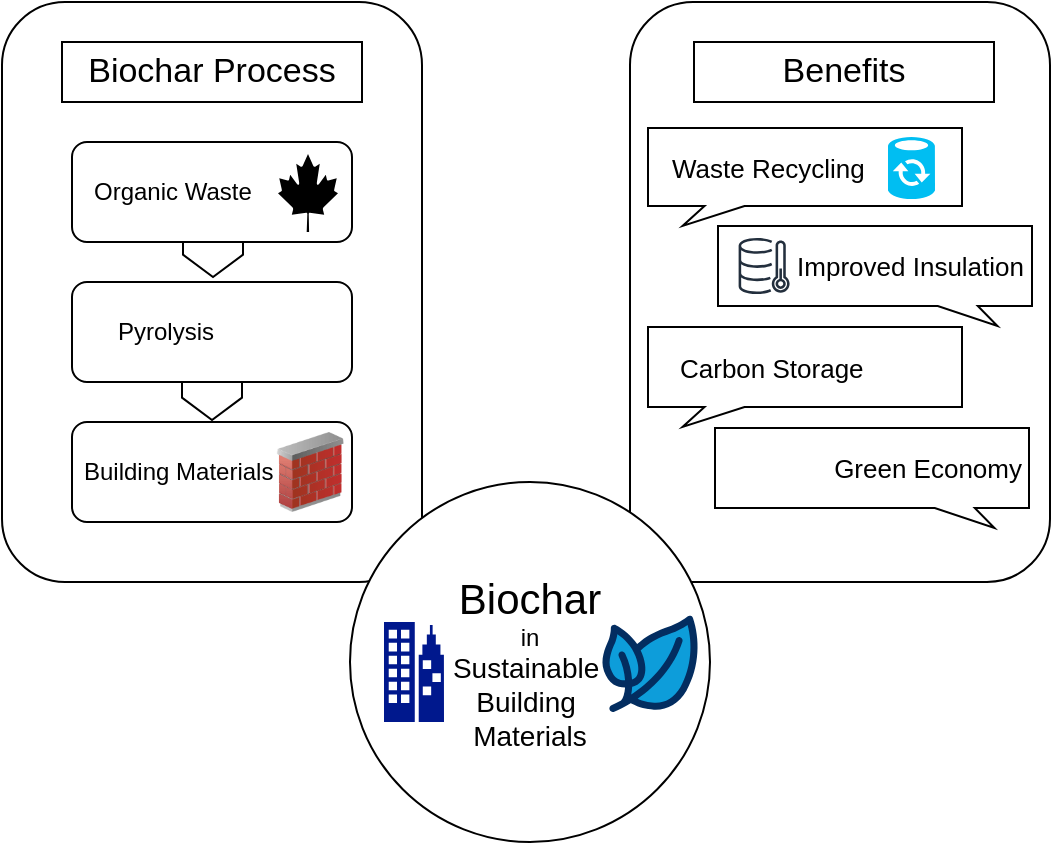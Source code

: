 <mxfile version="24.8.2">
  <diagram name="第 1 页" id="j_30NCowtK4b0P3ELQrv">
    <mxGraphModel dx="1213" dy="770" grid="1" gridSize="10" guides="1" tooltips="1" connect="1" arrows="1" fold="1" page="1" pageScale="1" pageWidth="827" pageHeight="1169" math="0" shadow="0">
      <root>
        <mxCell id="0" />
        <mxCell id="1" parent="0" />
        <mxCell id="CLI4j0MxpltVqXHwyUfP-18" value="" style="rounded=1;whiteSpace=wrap;html=1;" vertex="1" parent="1">
          <mxGeometry x="500" y="50" width="210" height="290" as="geometry" />
        </mxCell>
        <mxCell id="CLI4j0MxpltVqXHwyUfP-21" value="&lt;font style=&quot;font-size: 17px;&quot;&gt;Benefits&lt;/font&gt;" style="rounded=0;whiteSpace=wrap;html=1;" vertex="1" parent="1">
          <mxGeometry x="532" y="70" width="150" height="30" as="geometry" />
        </mxCell>
        <mxCell id="CLI4j0MxpltVqXHwyUfP-4" value="" style="rounded=1;whiteSpace=wrap;html=1;" vertex="1" parent="1">
          <mxGeometry x="186" y="50" width="210" height="290" as="geometry" />
        </mxCell>
        <mxCell id="CLI4j0MxpltVqXHwyUfP-17" value="" style="html=1;shadow=0;dashed=0;align=center;verticalAlign=middle;shape=mxgraph.arrows2.arrow;dy=0;dx=11.17;notch=0;rotation=90;" vertex="1" parent="1">
          <mxGeometry x="279" y="232" width="24" height="30" as="geometry" />
        </mxCell>
        <mxCell id="CLI4j0MxpltVqXHwyUfP-16" value="" style="html=1;shadow=0;dashed=0;align=center;verticalAlign=middle;shape=mxgraph.arrows2.arrow;dy=0;dx=11.17;notch=0;rotation=90;" vertex="1" parent="1">
          <mxGeometry x="282.5" y="163.5" width="18" height="30" as="geometry" />
        </mxCell>
        <mxCell id="CLI4j0MxpltVqXHwyUfP-1" value="&lt;font style=&quot;font-size: 21px;&quot;&gt;Biochar&lt;/font&gt;&lt;div&gt;in&lt;/div&gt;&lt;div&gt;&lt;font style=&quot;font-size: 14px;&quot;&gt;Sustainable&amp;nbsp;&lt;/font&gt;&lt;/div&gt;&lt;div&gt;&lt;font style=&quot;font-size: 14px;&quot;&gt;Building&amp;nbsp;&lt;/font&gt;&lt;/div&gt;&lt;div&gt;&lt;font style=&quot;font-size: 14px;&quot;&gt;Materials&lt;/font&gt;&lt;/div&gt;" style="ellipse;whiteSpace=wrap;html=1;aspect=fixed;" vertex="1" parent="1">
          <mxGeometry x="360" y="290" width="180" height="180" as="geometry" />
        </mxCell>
        <mxCell id="CLI4j0MxpltVqXHwyUfP-2" value="" style="sketch=0;aspect=fixed;pointerEvents=1;shadow=0;dashed=0;html=1;strokeColor=none;labelPosition=center;verticalLabelPosition=bottom;verticalAlign=top;align=center;fillColor=#00188D;shape=mxgraph.azure.enterprise" vertex="1" parent="1">
          <mxGeometry x="377" y="360" width="30" height="50" as="geometry" />
        </mxCell>
        <mxCell id="CLI4j0MxpltVqXHwyUfP-3" value="" style="verticalLabelPosition=bottom;aspect=fixed;html=1;shape=mxgraph.salesforce.sustainability;" vertex="1" parent="1">
          <mxGeometry x="485" y="356" width="50" height="50" as="geometry" />
        </mxCell>
        <mxCell id="CLI4j0MxpltVqXHwyUfP-5" value="&lt;font style=&quot;font-size: 17px;&quot;&gt;Biochar Process&lt;/font&gt;" style="rounded=0;whiteSpace=wrap;html=1;" vertex="1" parent="1">
          <mxGeometry x="216" y="70" width="150" height="30" as="geometry" />
        </mxCell>
        <mxCell id="CLI4j0MxpltVqXHwyUfP-6" value="Organic Waste" style="rounded=1;whiteSpace=wrap;html=1;align=left;spacingLeft=9;" vertex="1" parent="1">
          <mxGeometry x="221" y="120" width="140" height="50" as="geometry" />
        </mxCell>
        <mxCell id="CLI4j0MxpltVqXHwyUfP-7" value="" style="shape=mxgraph.signs.nature.maple_leaf;html=1;pointerEvents=1;fillColor=#000000;strokeColor=none;verticalLabelPosition=bottom;verticalAlign=top;align=center;" vertex="1" parent="1">
          <mxGeometry x="324" y="126" width="30" height="39" as="geometry" />
        </mxCell>
        <mxCell id="CLI4j0MxpltVqXHwyUfP-8" value="Pyrolysis" style="rounded=1;whiteSpace=wrap;html=1;align=left;spacingLeft=21;" vertex="1" parent="1">
          <mxGeometry x="221" y="190" width="140" height="50" as="geometry" />
        </mxCell>
        <mxCell id="CLI4j0MxpltVqXHwyUfP-10" value="" style="shape=image;html=1;verticalAlign=top;verticalLabelPosition=bottom;labelBackgroundColor=#ffffff;imageAspect=0;aspect=fixed;image=https://cdn2.iconfinder.com/data/icons/circle-icons-1/64/flame-128.png" vertex="1" parent="1">
          <mxGeometry x="319.5" y="195.5" width="39" height="39" as="geometry" />
        </mxCell>
        <mxCell id="CLI4j0MxpltVqXHwyUfP-11" value="Building Materials" style="rounded=1;whiteSpace=wrap;html=1;align=left;spacingLeft=4;" vertex="1" parent="1">
          <mxGeometry x="221" y="260" width="140" height="50" as="geometry" />
        </mxCell>
        <mxCell id="CLI4j0MxpltVqXHwyUfP-9" value="" style="image;html=1;image=img/lib/clip_art/networking/Firewall_02_128x128.png" vertex="1" parent="1">
          <mxGeometry x="319.5" y="265" width="41.5" height="40" as="geometry" />
        </mxCell>
        <mxCell id="CLI4j0MxpltVqXHwyUfP-32" value="&lt;span style=&quot;font-size: 13px;&quot;&gt;Carbon Storage&lt;/span&gt;" style="shape=callout;whiteSpace=wrap;html=1;perimeter=calloutPerimeter;position2=0.11;size=10;position=0.18;align=left;spacingLeft=14;fontSize=13;" vertex="1" parent="1">
          <mxGeometry x="509" y="212.5" width="157" height="50" as="geometry" />
        </mxCell>
        <mxCell id="CLI4j0MxpltVqXHwyUfP-29" value="" style="shape=image;html=1;verticalAlign=top;verticalLabelPosition=bottom;labelBackgroundColor=#ffffff;imageAspect=0;aspect=fixed;image=https://cdn4.iconfinder.com/data/icons/free-glyph-christmas-icons/24/Christmas_Tree-128.png" vertex="1" parent="1">
          <mxGeometry x="623" y="215" width="33" height="33" as="geometry" />
        </mxCell>
        <mxCell id="CLI4j0MxpltVqXHwyUfP-34" value="Waste Recycling" style="shape=callout;whiteSpace=wrap;html=1;perimeter=calloutPerimeter;position2=0.11;size=10;position=0.18;align=left;spacingLeft=10;fontSize=13;" vertex="1" parent="1">
          <mxGeometry x="509" y="113" width="157" height="49" as="geometry" />
        </mxCell>
        <mxCell id="CLI4j0MxpltVqXHwyUfP-36" value="" style="verticalLabelPosition=bottom;html=1;verticalAlign=top;align=center;strokeColor=none;fillColor=#00BEF2;shape=mxgraph.azure.sql_datasync;" vertex="1" parent="1">
          <mxGeometry x="629" y="117.5" width="23.5" height="31" as="geometry" />
        </mxCell>
        <mxCell id="CLI4j0MxpltVqXHwyUfP-38" value="Improved Insulation" style="shape=callout;whiteSpace=wrap;html=1;perimeter=calloutPerimeter;position2=0.89;size=10;position=0.7;align=right;spacingLeft=0;fontSize=13;base=20;spacingRight=2;" vertex="1" parent="1">
          <mxGeometry x="544" y="162" width="157" height="50" as="geometry" />
        </mxCell>
        <mxCell id="CLI4j0MxpltVqXHwyUfP-40" value="" style="sketch=0;outlineConnect=0;fontColor=#232F3E;gradientColor=none;fillColor=#232F3D;strokeColor=none;dashed=0;verticalLabelPosition=bottom;verticalAlign=top;align=center;html=1;fontSize=12;fontStyle=0;aspect=fixed;pointerEvents=1;shape=mxgraph.aws4.cold_storage;" vertex="1" parent="1">
          <mxGeometry x="554.31" y="168" width="25.49" height="28" as="geometry" />
        </mxCell>
        <mxCell id="CLI4j0MxpltVqXHwyUfP-41" value="Green Economy" style="shape=callout;whiteSpace=wrap;html=1;perimeter=calloutPerimeter;position2=0.89;size=10;position=0.7;align=right;spacingLeft=0;fontSize=13;base=20;spacingRight=2;" vertex="1" parent="1">
          <mxGeometry x="542.5" y="263" width="157" height="50" as="geometry" />
        </mxCell>
        <mxCell id="CLI4j0MxpltVqXHwyUfP-45" value="" style="shape=image;html=1;verticalAlign=top;verticalLabelPosition=bottom;labelBackgroundColor=#ffffff;imageAspect=0;aspect=fixed;image=https://cdn1.iconfinder.com/data/icons/unicons-line-vol-1/24/bitcoin-128.png" vertex="1" parent="1">
          <mxGeometry x="555.31" y="266" width="33" height="33" as="geometry" />
        </mxCell>
      </root>
    </mxGraphModel>
  </diagram>
</mxfile>
